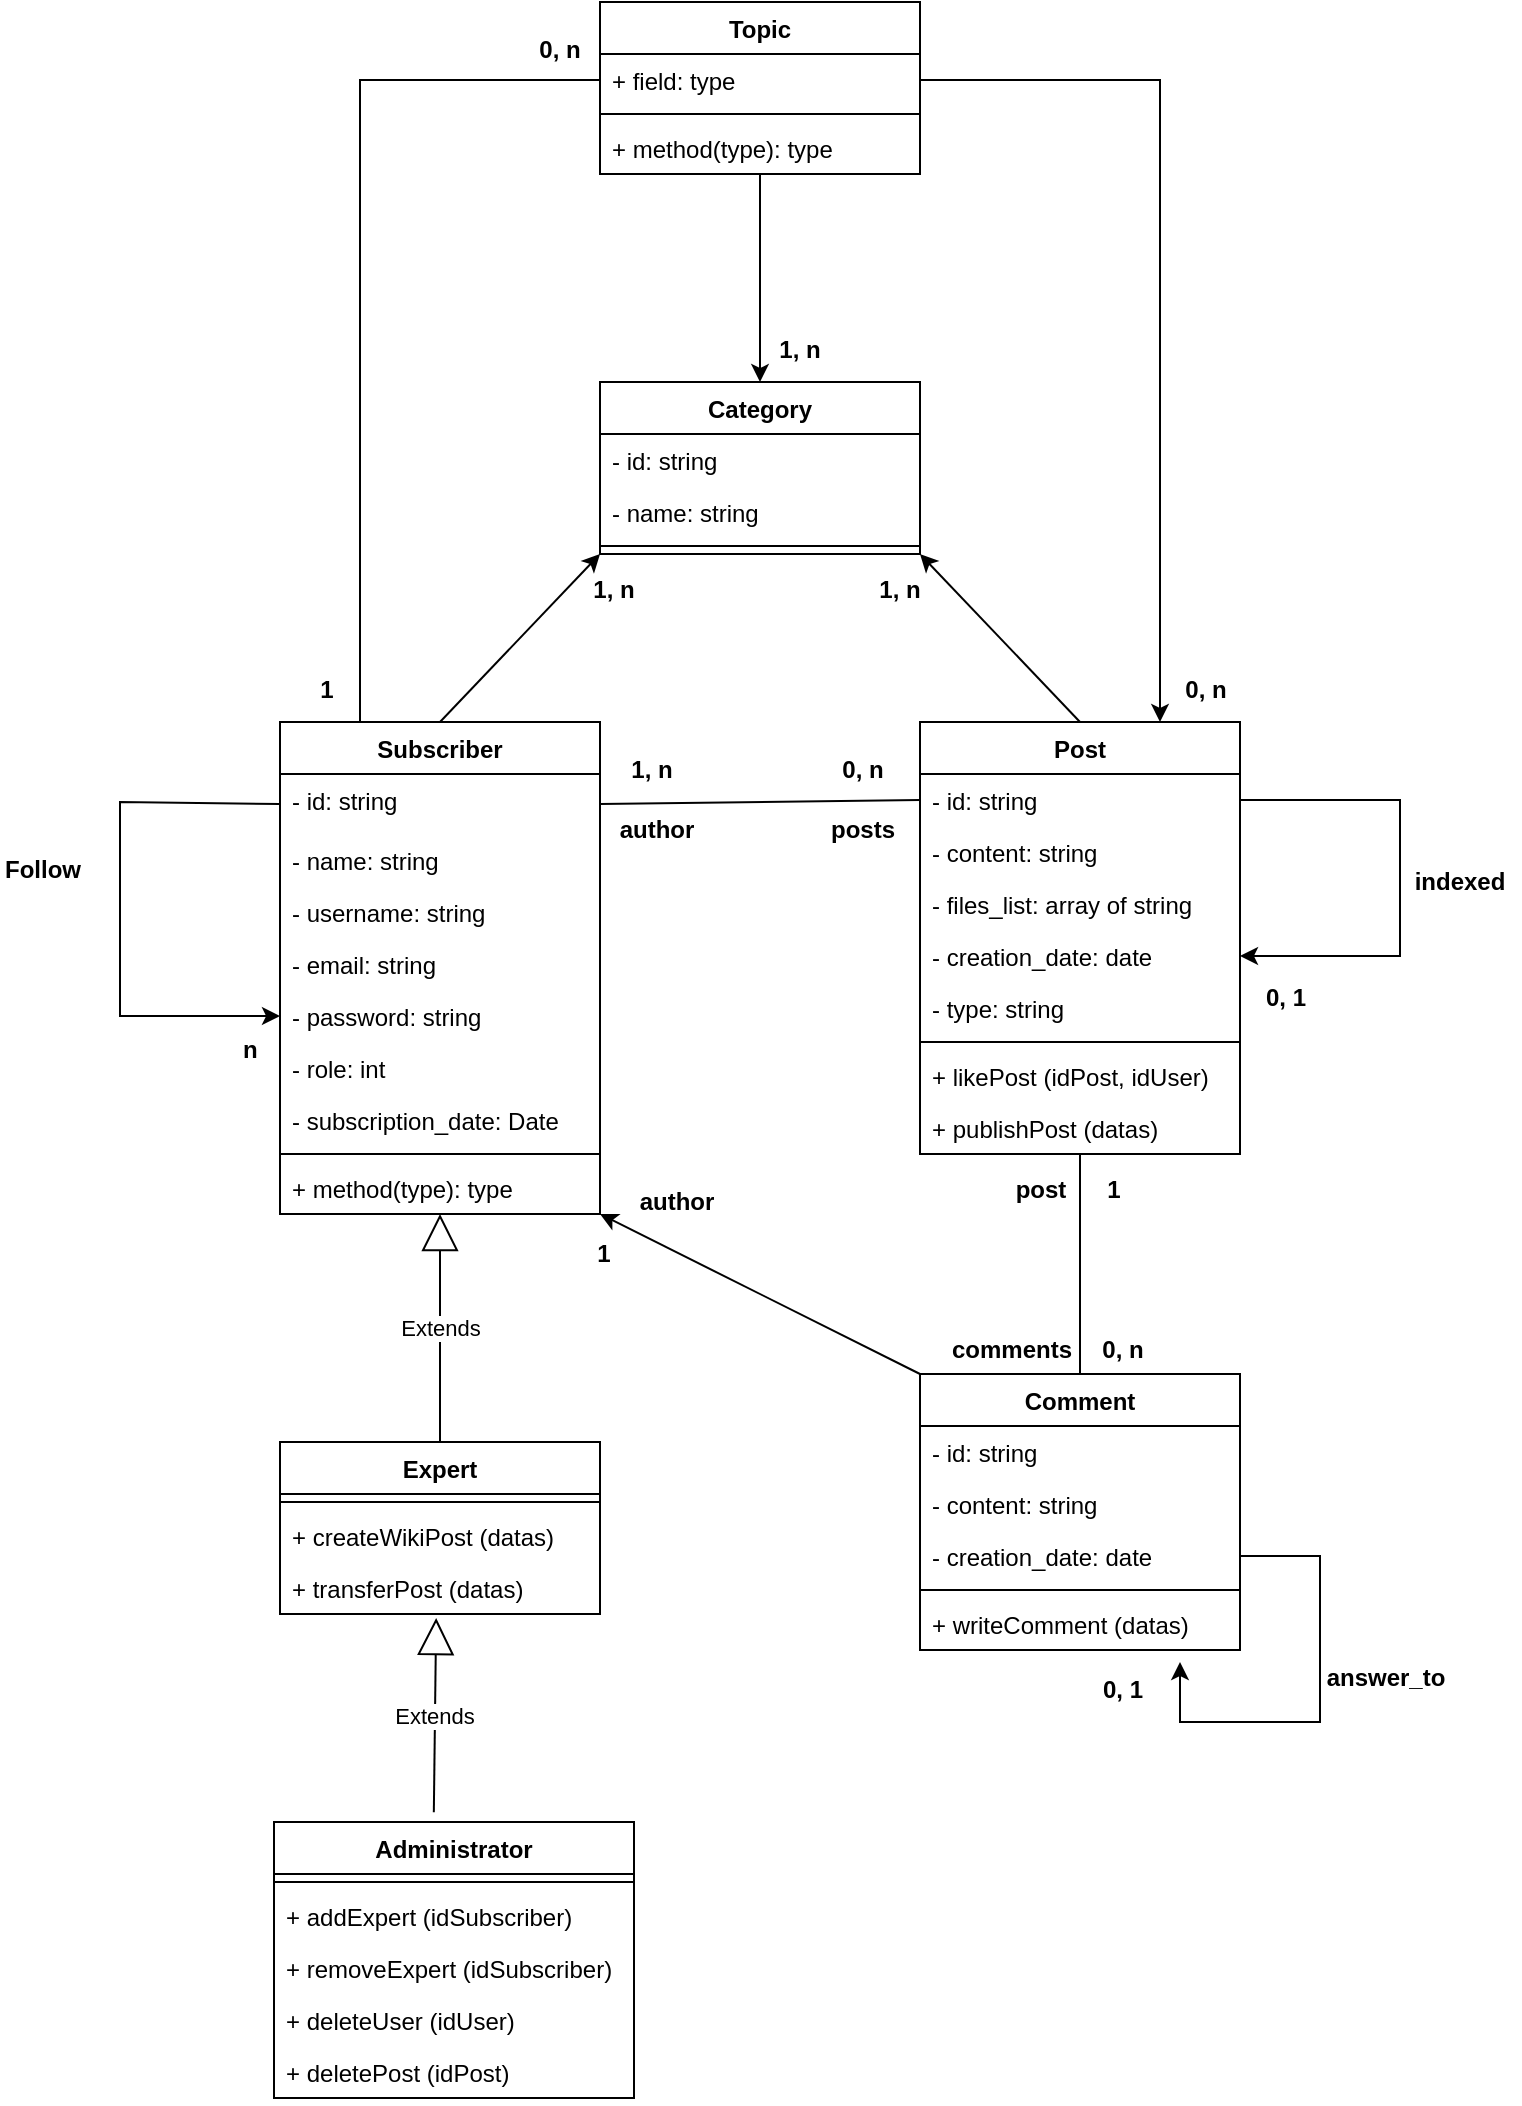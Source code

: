 <mxfile version="17.4.5" type="github"><diagram id="C5RBs43oDa-KdzZeNtuy" name="Page-1"><mxGraphModel dx="4249" dy="1606" grid="1" gridSize="10" guides="1" tooltips="1" connect="1" arrows="1" fold="1" page="1" pageScale="1" pageWidth="827" pageHeight="1169" math="0" shadow="0"><root><mxCell id="WIyWlLk6GJQsqaUBKTNV-0"/><mxCell id="WIyWlLk6GJQsqaUBKTNV-1" parent="WIyWlLk6GJQsqaUBKTNV-0"/><mxCell id="esrCJku5e0melKZvaph0-51" style="edgeStyle=none;shape=connector;rounded=0;orthogonalLoop=1;jettySize=auto;html=1;exitX=1;exitY=1;exitDx=0;exitDy=0;entryX=0;entryY=0;entryDx=0;entryDy=0;shadow=0;labelBackgroundColor=default;fontFamily=Helvetica;fontSize=11;fontColor=default;endArrow=none;endFill=0;startArrow=classic;startFill=1;" edge="1" parent="WIyWlLk6GJQsqaUBKTNV-1" source="esrCJku5e0melKZvaph0-1" target="esrCJku5e0melKZvaph0-22"><mxGeometry relative="1" as="geometry"/></mxCell><mxCell id="esrCJku5e0melKZvaph0-72" style="edgeStyle=none;shape=connector;rounded=0;orthogonalLoop=1;jettySize=auto;html=1;exitX=0.5;exitY=0;exitDx=0;exitDy=0;entryX=0;entryY=1;entryDx=0;entryDy=0;shadow=0;labelBackgroundColor=default;fontFamily=Helvetica;fontSize=12;fontColor=default;startArrow=none;startFill=0;endArrow=classic;endFill=1;" edge="1" parent="WIyWlLk6GJQsqaUBKTNV-1" source="esrCJku5e0melKZvaph0-1" target="esrCJku5e0melKZvaph0-26"><mxGeometry relative="1" as="geometry"/></mxCell><mxCell id="esrCJku5e0melKZvaph0-78" style="edgeStyle=none;shape=connector;rounded=0;orthogonalLoop=1;jettySize=auto;html=1;exitX=0.25;exitY=0;exitDx=0;exitDy=0;entryX=0;entryY=0.5;entryDx=0;entryDy=0;shadow=0;labelBackgroundColor=default;fontFamily=Helvetica;fontSize=12;fontColor=default;startArrow=none;startFill=0;endArrow=none;endFill=0;" edge="1" parent="WIyWlLk6GJQsqaUBKTNV-1" source="esrCJku5e0melKZvaph0-1" target="esrCJku5e0melKZvaph0-31"><mxGeometry relative="1" as="geometry"><Array as="points"><mxPoint x="-2800" y="-881"/></Array></mxGeometry></mxCell><object label="Subscriber" name="" id="esrCJku5e0melKZvaph0-1"><mxCell style="swimlane;fontStyle=1;align=center;verticalAlign=top;childLayout=stackLayout;horizontal=1;startSize=26;horizontalStack=0;resizeParent=1;resizeParentMax=0;resizeLast=0;collapsible=1;marginBottom=0;" vertex="1" parent="WIyWlLk6GJQsqaUBKTNV-1"><mxGeometry x="-2840" y="-560" width="160" height="246" as="geometry"/></mxCell></object><mxCell id="esrCJku5e0melKZvaph0-85" style="edgeStyle=none;shape=connector;rounded=0;orthogonalLoop=1;jettySize=auto;html=1;exitX=0;exitY=0.5;exitDx=0;exitDy=0;entryX=0;entryY=0.5;entryDx=0;entryDy=0;shadow=0;labelBackgroundColor=default;fontFamily=Helvetica;fontSize=12;fontColor=default;startArrow=none;startFill=0;endArrow=classic;endFill=1;" edge="1" parent="esrCJku5e0melKZvaph0-1" source="esrCJku5e0melKZvaph0-2" target="esrCJku5e0melKZvaph0-59"><mxGeometry relative="1" as="geometry"><Array as="points"><mxPoint x="-80" y="40"/><mxPoint x="-80" y="147"/></Array></mxGeometry></mxCell><mxCell id="esrCJku5e0melKZvaph0-2" value="- id: string&#xA;" style="text;strokeColor=none;fillColor=none;align=left;verticalAlign=top;spacingLeft=4;spacingRight=4;overflow=hidden;rotatable=0;points=[[0,0.5],[1,0.5]];portConstraint=eastwest;" vertex="1" parent="esrCJku5e0melKZvaph0-1"><mxGeometry y="26" width="160" height="30" as="geometry"/></mxCell><mxCell id="esrCJku5e0melKZvaph0-55" value="- name: string" style="text;strokeColor=none;fillColor=none;align=left;verticalAlign=top;spacingLeft=4;spacingRight=4;overflow=hidden;rotatable=0;points=[[0,0.5],[1,0.5]];portConstraint=eastwest;fontFamily=Helvetica;fontSize=12;fontColor=default;" vertex="1" parent="esrCJku5e0melKZvaph0-1"><mxGeometry y="56" width="160" height="26" as="geometry"/></mxCell><mxCell id="esrCJku5e0melKZvaph0-56" value="- username: string" style="text;strokeColor=none;fillColor=none;align=left;verticalAlign=top;spacingLeft=4;spacingRight=4;overflow=hidden;rotatable=0;points=[[0,0.5],[1,0.5]];portConstraint=eastwest;fontFamily=Helvetica;fontSize=12;fontColor=default;" vertex="1" parent="esrCJku5e0melKZvaph0-1"><mxGeometry y="82" width="160" height="26" as="geometry"/></mxCell><mxCell id="esrCJku5e0melKZvaph0-57" value="- email: string" style="text;strokeColor=none;fillColor=none;align=left;verticalAlign=top;spacingLeft=4;spacingRight=4;overflow=hidden;rotatable=0;points=[[0,0.5],[1,0.5]];portConstraint=eastwest;fontFamily=Helvetica;fontSize=12;fontColor=default;" vertex="1" parent="esrCJku5e0melKZvaph0-1"><mxGeometry y="108" width="160" height="26" as="geometry"/></mxCell><mxCell id="esrCJku5e0melKZvaph0-59" value="- password: string" style="text;strokeColor=none;fillColor=none;align=left;verticalAlign=top;spacingLeft=4;spacingRight=4;overflow=hidden;rotatable=0;points=[[0,0.5],[1,0.5]];portConstraint=eastwest;fontFamily=Helvetica;fontSize=12;fontColor=default;" vertex="1" parent="esrCJku5e0melKZvaph0-1"><mxGeometry y="134" width="160" height="26" as="geometry"/></mxCell><mxCell id="esrCJku5e0melKZvaph0-60" value="- role: int" style="text;strokeColor=none;fillColor=none;align=left;verticalAlign=top;spacingLeft=4;spacingRight=4;overflow=hidden;rotatable=0;points=[[0,0.5],[1,0.5]];portConstraint=eastwest;fontFamily=Helvetica;fontSize=12;fontColor=default;" vertex="1" parent="esrCJku5e0melKZvaph0-1"><mxGeometry y="160" width="160" height="26" as="geometry"/></mxCell><mxCell id="esrCJku5e0melKZvaph0-58" value="- subscription_date: Date" style="text;strokeColor=none;fillColor=none;align=left;verticalAlign=top;spacingLeft=4;spacingRight=4;overflow=hidden;rotatable=0;points=[[0,0.5],[1,0.5]];portConstraint=eastwest;fontFamily=Helvetica;fontSize=12;fontColor=default;" vertex="1" parent="esrCJku5e0melKZvaph0-1"><mxGeometry y="186" width="160" height="26" as="geometry"/></mxCell><mxCell id="esrCJku5e0melKZvaph0-3" value="" style="line;strokeWidth=1;fillColor=none;align=left;verticalAlign=middle;spacingTop=-1;spacingLeft=3;spacingRight=3;rotatable=0;labelPosition=right;points=[];portConstraint=eastwest;" vertex="1" parent="esrCJku5e0melKZvaph0-1"><mxGeometry y="212" width="160" height="8" as="geometry"/></mxCell><mxCell id="esrCJku5e0melKZvaph0-4" value="+ method(type): type" style="text;strokeColor=none;fillColor=none;align=left;verticalAlign=top;spacingLeft=4;spacingRight=4;overflow=hidden;rotatable=0;points=[[0,0.5],[1,0.5]];portConstraint=eastwest;" vertex="1" parent="esrCJku5e0melKZvaph0-1"><mxGeometry y="220" width="160" height="26" as="geometry"/></mxCell><mxCell id="esrCJku5e0melKZvaph0-5" value="Expert" style="swimlane;fontStyle=1;align=center;verticalAlign=top;childLayout=stackLayout;horizontal=1;startSize=26;horizontalStack=0;resizeParent=1;resizeParentMax=0;resizeLast=0;collapsible=1;marginBottom=0;" vertex="1" parent="WIyWlLk6GJQsqaUBKTNV-1"><mxGeometry x="-2840" y="-200" width="160" height="86" as="geometry"/></mxCell><mxCell id="esrCJku5e0melKZvaph0-7" value="" style="line;strokeWidth=1;fillColor=none;align=left;verticalAlign=middle;spacingTop=-1;spacingLeft=3;spacingRight=3;rotatable=0;labelPosition=right;points=[];portConstraint=eastwest;" vertex="1" parent="esrCJku5e0melKZvaph0-5"><mxGeometry y="26" width="160" height="8" as="geometry"/></mxCell><mxCell id="esrCJku5e0melKZvaph0-8" value="+ createWikiPost (datas)" style="text;strokeColor=none;fillColor=none;align=left;verticalAlign=top;spacingLeft=4;spacingRight=4;overflow=hidden;rotatable=0;points=[[0,0.5],[1,0.5]];portConstraint=eastwest;" vertex="1" parent="esrCJku5e0melKZvaph0-5"><mxGeometry y="34" width="160" height="26" as="geometry"/></mxCell><mxCell id="esrCJku5e0melKZvaph0-63" value="+ transferPost (datas)" style="text;strokeColor=none;fillColor=none;align=left;verticalAlign=top;spacingLeft=4;spacingRight=4;overflow=hidden;rotatable=0;points=[[0,0.5],[1,0.5]];portConstraint=eastwest;" vertex="1" parent="esrCJku5e0melKZvaph0-5"><mxGeometry y="60" width="160" height="26" as="geometry"/></mxCell><mxCell id="esrCJku5e0melKZvaph0-9" value="Administrator" style="swimlane;fontStyle=1;align=center;verticalAlign=top;childLayout=stackLayout;horizontal=1;startSize=26;horizontalStack=0;resizeParent=1;resizeParentMax=0;resizeLast=0;collapsible=1;marginBottom=0;" vertex="1" parent="WIyWlLk6GJQsqaUBKTNV-1"><mxGeometry x="-2843" y="-10" width="180" height="138" as="geometry"/></mxCell><mxCell id="esrCJku5e0melKZvaph0-11" value="" style="line;strokeWidth=1;fillColor=none;align=left;verticalAlign=middle;spacingTop=-1;spacingLeft=3;spacingRight=3;rotatable=0;labelPosition=right;points=[];portConstraint=eastwest;" vertex="1" parent="esrCJku5e0melKZvaph0-9"><mxGeometry y="26" width="180" height="8" as="geometry"/></mxCell><mxCell id="esrCJku5e0melKZvaph0-12" value="+ addExpert (idSubscriber)" style="text;strokeColor=none;fillColor=none;align=left;verticalAlign=top;spacingLeft=4;spacingRight=4;overflow=hidden;rotatable=0;points=[[0,0.5],[1,0.5]];portConstraint=eastwest;" vertex="1" parent="esrCJku5e0melKZvaph0-9"><mxGeometry y="34" width="180" height="26" as="geometry"/></mxCell><mxCell id="esrCJku5e0melKZvaph0-10" value="+ removeExpert (idSubscriber)" style="text;strokeColor=none;fillColor=none;align=left;verticalAlign=top;spacingLeft=4;spacingRight=4;overflow=hidden;rotatable=0;points=[[0,0.5],[1,0.5]];portConstraint=eastwest;" vertex="1" parent="esrCJku5e0melKZvaph0-9"><mxGeometry y="60" width="180" height="26" as="geometry"/></mxCell><mxCell id="esrCJku5e0melKZvaph0-64" value="+ deleteUser (idUser)" style="text;strokeColor=none;fillColor=none;align=left;verticalAlign=top;spacingLeft=4;spacingRight=4;overflow=hidden;rotatable=0;points=[[0,0.5],[1,0.5]];portConstraint=eastwest;" vertex="1" parent="esrCJku5e0melKZvaph0-9"><mxGeometry y="86" width="180" height="26" as="geometry"/></mxCell><mxCell id="esrCJku5e0melKZvaph0-65" value="+ deletePost (idPost)" style="text;strokeColor=none;fillColor=none;align=left;verticalAlign=top;spacingLeft=4;spacingRight=4;overflow=hidden;rotatable=0;points=[[0,0.5],[1,0.5]];portConstraint=eastwest;" vertex="1" parent="esrCJku5e0melKZvaph0-9"><mxGeometry y="112" width="180" height="26" as="geometry"/></mxCell><mxCell id="esrCJku5e0melKZvaph0-13" value="Extends" style="endArrow=block;endSize=16;endFill=0;html=1;rounded=0;" edge="1" parent="WIyWlLk6GJQsqaUBKTNV-1" source="esrCJku5e0melKZvaph0-5" target="esrCJku5e0melKZvaph0-4"><mxGeometry width="160" relative="1" as="geometry"><mxPoint x="-2910" y="-430" as="sourcePoint"/><mxPoint x="-2750" y="-430" as="targetPoint"/></mxGeometry></mxCell><mxCell id="esrCJku5e0melKZvaph0-17" value="Extends" style="endArrow=block;endSize=16;endFill=0;html=1;rounded=0;exitX=0.444;exitY=-0.035;exitDx=0;exitDy=0;exitPerimeter=0;entryX=0.488;entryY=1.077;entryDx=0;entryDy=0;entryPerimeter=0;" edge="1" parent="WIyWlLk6GJQsqaUBKTNV-1" source="esrCJku5e0melKZvaph0-9" target="esrCJku5e0melKZvaph0-63"><mxGeometry width="160" relative="1" as="geometry"><mxPoint x="-2760" y="-60" as="sourcePoint"/><mxPoint x="-2759" y="-100" as="targetPoint"/></mxGeometry></mxCell><mxCell id="esrCJku5e0melKZvaph0-74" style="edgeStyle=none;shape=connector;rounded=0;orthogonalLoop=1;jettySize=auto;html=1;exitX=0.5;exitY=0;exitDx=0;exitDy=0;entryX=1;entryY=1;entryDx=0;entryDy=0;shadow=0;labelBackgroundColor=default;fontFamily=Helvetica;fontSize=12;fontColor=default;startArrow=none;startFill=0;endArrow=classic;endFill=1;" edge="1" parent="WIyWlLk6GJQsqaUBKTNV-1" source="esrCJku5e0melKZvaph0-18" target="esrCJku5e0melKZvaph0-26"><mxGeometry relative="1" as="geometry"/></mxCell><mxCell id="esrCJku5e0melKZvaph0-18" value="Post" style="swimlane;fontStyle=1;align=center;verticalAlign=top;childLayout=stackLayout;horizontal=1;startSize=26;horizontalStack=0;resizeParent=1;resizeParentMax=0;resizeLast=0;collapsible=1;marginBottom=0;" vertex="1" parent="WIyWlLk6GJQsqaUBKTNV-1"><mxGeometry x="-2520" y="-560" width="160" height="216" as="geometry"/></mxCell><mxCell id="esrCJku5e0melKZvaph0-19" value="- id: string" style="text;strokeColor=none;fillColor=none;align=left;verticalAlign=top;spacingLeft=4;spacingRight=4;overflow=hidden;rotatable=0;points=[[0,0.5],[1,0.5]];portConstraint=eastwest;" vertex="1" parent="esrCJku5e0melKZvaph0-18"><mxGeometry y="26" width="160" height="26" as="geometry"/></mxCell><mxCell id="esrCJku5e0melKZvaph0-66" value="- content: string" style="text;strokeColor=none;fillColor=none;align=left;verticalAlign=top;spacingLeft=4;spacingRight=4;overflow=hidden;rotatable=0;points=[[0,0.5],[1,0.5]];portConstraint=eastwest;" vertex="1" parent="esrCJku5e0melKZvaph0-18"><mxGeometry y="52" width="160" height="26" as="geometry"/></mxCell><mxCell id="esrCJku5e0melKZvaph0-68" value="- files_list: array of string" style="text;strokeColor=none;fillColor=none;align=left;verticalAlign=top;spacingLeft=4;spacingRight=4;overflow=hidden;rotatable=0;points=[[0,0.5],[1,0.5]];portConstraint=eastwest;" vertex="1" parent="esrCJku5e0melKZvaph0-18"><mxGeometry y="78" width="160" height="26" as="geometry"/></mxCell><mxCell id="esrCJku5e0melKZvaph0-67" value="- creation_date: date" style="text;strokeColor=none;fillColor=none;align=left;verticalAlign=top;spacingLeft=4;spacingRight=4;overflow=hidden;rotatable=0;points=[[0,0.5],[1,0.5]];portConstraint=eastwest;" vertex="1" parent="esrCJku5e0melKZvaph0-18"><mxGeometry y="104" width="160" height="26" as="geometry"/></mxCell><mxCell id="esrCJku5e0melKZvaph0-95" value="- type: string" style="text;strokeColor=none;fillColor=none;align=left;verticalAlign=top;spacingLeft=4;spacingRight=4;overflow=hidden;rotatable=0;points=[[0,0.5],[1,0.5]];portConstraint=eastwest;" vertex="1" parent="esrCJku5e0melKZvaph0-18"><mxGeometry y="130" width="160" height="26" as="geometry"/></mxCell><mxCell id="esrCJku5e0melKZvaph0-20" value="" style="line;strokeWidth=1;fillColor=none;align=left;verticalAlign=middle;spacingTop=-1;spacingLeft=3;spacingRight=3;rotatable=0;labelPosition=right;points=[];portConstraint=eastwest;" vertex="1" parent="esrCJku5e0melKZvaph0-18"><mxGeometry y="156" width="160" height="8" as="geometry"/></mxCell><mxCell id="esrCJku5e0melKZvaph0-21" value="+ likePost (idPost, idUser)" style="text;strokeColor=none;fillColor=none;align=left;verticalAlign=top;spacingLeft=4;spacingRight=4;overflow=hidden;rotatable=0;points=[[0,0.5],[1,0.5]];portConstraint=eastwest;" vertex="1" parent="esrCJku5e0melKZvaph0-18"><mxGeometry y="164" width="160" height="26" as="geometry"/></mxCell><mxCell id="esrCJku5e0melKZvaph0-70" value="+ publishPost (datas)" style="text;strokeColor=none;fillColor=none;align=left;verticalAlign=top;spacingLeft=4;spacingRight=4;overflow=hidden;rotatable=0;points=[[0,0.5],[1,0.5]];portConstraint=eastwest;" vertex="1" parent="esrCJku5e0melKZvaph0-18"><mxGeometry y="190" width="160" height="26" as="geometry"/></mxCell><mxCell id="esrCJku5e0melKZvaph0-89" style="edgeStyle=none;shape=connector;rounded=0;orthogonalLoop=1;jettySize=auto;html=1;exitX=1;exitY=0.5;exitDx=0;exitDy=0;shadow=0;labelBackgroundColor=default;fontFamily=Helvetica;fontSize=12;fontColor=default;startArrow=none;startFill=0;endArrow=classic;endFill=1;entryX=1;entryY=0.5;entryDx=0;entryDy=0;" edge="1" parent="esrCJku5e0melKZvaph0-18" source="esrCJku5e0melKZvaph0-19" target="esrCJku5e0melKZvaph0-67"><mxGeometry relative="1" as="geometry"><mxPoint x="240" y="120" as="targetPoint"/><Array as="points"><mxPoint x="240" y="39"/><mxPoint x="240" y="117"/></Array></mxGeometry></mxCell><mxCell id="esrCJku5e0melKZvaph0-43" style="edgeStyle=none;shape=connector;rounded=0;orthogonalLoop=1;jettySize=auto;html=1;exitX=0.5;exitY=0;exitDx=0;exitDy=0;entryX=0.5;entryY=1;entryDx=0;entryDy=0;shadow=0;labelBackgroundColor=default;fontFamily=Helvetica;fontSize=11;fontColor=default;endArrow=none;endFill=0;" edge="1" parent="WIyWlLk6GJQsqaUBKTNV-1" source="esrCJku5e0melKZvaph0-22" target="esrCJku5e0melKZvaph0-18"><mxGeometry relative="1" as="geometry"/></mxCell><mxCell id="esrCJku5e0melKZvaph0-22" value="Comment" style="swimlane;fontStyle=1;align=center;verticalAlign=top;childLayout=stackLayout;horizontal=1;startSize=26;horizontalStack=0;resizeParent=1;resizeParentMax=0;resizeLast=0;collapsible=1;marginBottom=0;" vertex="1" parent="WIyWlLk6GJQsqaUBKTNV-1"><mxGeometry x="-2520" y="-234" width="160" height="138" as="geometry"/></mxCell><mxCell id="esrCJku5e0melKZvaph0-23" value="- id: string" style="text;strokeColor=none;fillColor=none;align=left;verticalAlign=top;spacingLeft=4;spacingRight=4;overflow=hidden;rotatable=0;points=[[0,0.5],[1,0.5]];portConstraint=eastwest;" vertex="1" parent="esrCJku5e0melKZvaph0-22"><mxGeometry y="26" width="160" height="26" as="geometry"/></mxCell><mxCell id="esrCJku5e0melKZvaph0-61" value="- content: string" style="text;strokeColor=none;fillColor=none;align=left;verticalAlign=top;spacingLeft=4;spacingRight=4;overflow=hidden;rotatable=0;points=[[0,0.5],[1,0.5]];portConstraint=eastwest;" vertex="1" parent="esrCJku5e0melKZvaph0-22"><mxGeometry y="52" width="160" height="26" as="geometry"/></mxCell><mxCell id="esrCJku5e0melKZvaph0-62" value="- creation_date: date" style="text;strokeColor=none;fillColor=none;align=left;verticalAlign=top;spacingLeft=4;spacingRight=4;overflow=hidden;rotatable=0;points=[[0,0.5],[1,0.5]];portConstraint=eastwest;" vertex="1" parent="esrCJku5e0melKZvaph0-22"><mxGeometry y="78" width="160" height="26" as="geometry"/></mxCell><mxCell id="esrCJku5e0melKZvaph0-24" value="" style="line;strokeWidth=1;fillColor=none;align=left;verticalAlign=middle;spacingTop=-1;spacingLeft=3;spacingRight=3;rotatable=0;labelPosition=right;points=[];portConstraint=eastwest;" vertex="1" parent="esrCJku5e0melKZvaph0-22"><mxGeometry y="104" width="160" height="8" as="geometry"/></mxCell><mxCell id="esrCJku5e0melKZvaph0-25" value="+ writeComment (datas)" style="text;strokeColor=none;fillColor=none;align=left;verticalAlign=top;spacingLeft=4;spacingRight=4;overflow=hidden;rotatable=0;points=[[0,0.5],[1,0.5]];portConstraint=eastwest;" vertex="1" parent="esrCJku5e0melKZvaph0-22"><mxGeometry y="112" width="160" height="26" as="geometry"/></mxCell><mxCell id="esrCJku5e0melKZvaph0-26" value="Category" style="swimlane;fontStyle=1;align=center;verticalAlign=top;childLayout=stackLayout;horizontal=1;startSize=26;horizontalStack=0;resizeParent=1;resizeParentMax=0;resizeLast=0;collapsible=1;marginBottom=0;" vertex="1" parent="WIyWlLk6GJQsqaUBKTNV-1"><mxGeometry x="-2680" y="-730" width="160" height="86" as="geometry"/></mxCell><mxCell id="esrCJku5e0melKZvaph0-27" value="- id: string" style="text;strokeColor=none;fillColor=none;align=left;verticalAlign=top;spacingLeft=4;spacingRight=4;overflow=hidden;rotatable=0;points=[[0,0.5],[1,0.5]];portConstraint=eastwest;" vertex="1" parent="esrCJku5e0melKZvaph0-26"><mxGeometry y="26" width="160" height="26" as="geometry"/></mxCell><mxCell id="esrCJku5e0melKZvaph0-71" value="- name: string" style="text;strokeColor=none;fillColor=none;align=left;verticalAlign=top;spacingLeft=4;spacingRight=4;overflow=hidden;rotatable=0;points=[[0,0.5],[1,0.5]];portConstraint=eastwest;" vertex="1" parent="esrCJku5e0melKZvaph0-26"><mxGeometry y="52" width="160" height="26" as="geometry"/></mxCell><mxCell id="esrCJku5e0melKZvaph0-28" value="" style="line;strokeWidth=1;fillColor=none;align=left;verticalAlign=middle;spacingTop=-1;spacingLeft=3;spacingRight=3;rotatable=0;labelPosition=right;points=[];portConstraint=eastwest;" vertex="1" parent="esrCJku5e0melKZvaph0-26"><mxGeometry y="78" width="160" height="8" as="geometry"/></mxCell><mxCell id="esrCJku5e0melKZvaph0-76" style="edgeStyle=none;shape=connector;rounded=0;orthogonalLoop=1;jettySize=auto;html=1;exitX=0.5;exitY=1;exitDx=0;exitDy=0;entryX=0.5;entryY=0;entryDx=0;entryDy=0;shadow=0;labelBackgroundColor=default;fontFamily=Helvetica;fontSize=12;fontColor=default;startArrow=none;startFill=0;endArrow=classic;endFill=1;" edge="1" parent="WIyWlLk6GJQsqaUBKTNV-1" source="esrCJku5e0melKZvaph0-30" target="esrCJku5e0melKZvaph0-26"><mxGeometry relative="1" as="geometry"/></mxCell><mxCell id="esrCJku5e0melKZvaph0-30" value="Topic" style="swimlane;fontStyle=1;align=center;verticalAlign=top;childLayout=stackLayout;horizontal=1;startSize=26;horizontalStack=0;resizeParent=1;resizeParentMax=0;resizeLast=0;collapsible=1;marginBottom=0;" vertex="1" parent="WIyWlLk6GJQsqaUBKTNV-1"><mxGeometry x="-2680" y="-920" width="160" height="86" as="geometry"/></mxCell><mxCell id="esrCJku5e0melKZvaph0-31" value="+ field: type" style="text;strokeColor=none;fillColor=none;align=left;verticalAlign=top;spacingLeft=4;spacingRight=4;overflow=hidden;rotatable=0;points=[[0,0.5],[1,0.5]];portConstraint=eastwest;" vertex="1" parent="esrCJku5e0melKZvaph0-30"><mxGeometry y="26" width="160" height="26" as="geometry"/></mxCell><mxCell id="esrCJku5e0melKZvaph0-32" value="" style="line;strokeWidth=1;fillColor=none;align=left;verticalAlign=middle;spacingTop=-1;spacingLeft=3;spacingRight=3;rotatable=0;labelPosition=right;points=[];portConstraint=eastwest;" vertex="1" parent="esrCJku5e0melKZvaph0-30"><mxGeometry y="52" width="160" height="8" as="geometry"/></mxCell><mxCell id="esrCJku5e0melKZvaph0-33" value="+ method(type): type" style="text;strokeColor=none;fillColor=none;align=left;verticalAlign=top;spacingLeft=4;spacingRight=4;overflow=hidden;rotatable=0;points=[[0,0.5],[1,0.5]];portConstraint=eastwest;" vertex="1" parent="esrCJku5e0melKZvaph0-30"><mxGeometry y="60" width="160" height="26" as="geometry"/></mxCell><mxCell id="esrCJku5e0melKZvaph0-40" value="" style="endArrow=none;html=1;rounded=0;entryX=0;entryY=0.5;entryDx=0;entryDy=0;exitX=1;exitY=0.5;exitDx=0;exitDy=0;" edge="1" parent="WIyWlLk6GJQsqaUBKTNV-1" source="esrCJku5e0melKZvaph0-2" target="esrCJku5e0melKZvaph0-19"><mxGeometry width="50" height="50" relative="1" as="geometry"><mxPoint x="-2660" y="-460" as="sourcePoint"/><mxPoint x="-2610" y="-510" as="targetPoint"/></mxGeometry></mxCell><mxCell id="esrCJku5e0melKZvaph0-41" value="author" style="text;align=center;fontStyle=1;verticalAlign=middle;spacingLeft=3;spacingRight=3;strokeColor=none;rotatable=0;points=[[0,0.5],[1,0.5]];portConstraint=eastwest;" vertex="1" parent="WIyWlLk6GJQsqaUBKTNV-1"><mxGeometry x="-2673" y="-520" width="43" height="26" as="geometry"/></mxCell><mxCell id="esrCJku5e0melKZvaph0-44" value="posts" style="text;align=center;fontStyle=1;verticalAlign=middle;spacingLeft=3;spacingRight=3;strokeColor=none;rotatable=0;points=[[0,0.5],[1,0.5]];portConstraint=eastwest;" vertex="1" parent="WIyWlLk6GJQsqaUBKTNV-1"><mxGeometry x="-2570" y="-520" width="43" height="26" as="geometry"/></mxCell><mxCell id="esrCJku5e0melKZvaph0-45" value="1, n" style="text;align=center;fontStyle=1;verticalAlign=middle;spacingLeft=3;spacingRight=3;strokeColor=none;rotatable=0;points=[[0,0.5],[1,0.5]];portConstraint=eastwest;" vertex="1" parent="WIyWlLk6GJQsqaUBKTNV-1"><mxGeometry x="-2674" y="-550" width="40" height="26" as="geometry"/></mxCell><mxCell id="esrCJku5e0melKZvaph0-46" value="0, n" style="text;align=center;fontStyle=1;verticalAlign=middle;spacingLeft=3;spacingRight=3;strokeColor=none;rotatable=0;points=[[0,0.5],[1,0.5]];portConstraint=eastwest;" vertex="1" parent="WIyWlLk6GJQsqaUBKTNV-1"><mxGeometry x="-2570" y="-550" width="43" height="26" as="geometry"/></mxCell><mxCell id="esrCJku5e0melKZvaph0-47" value="0, n" style="text;align=center;fontStyle=1;verticalAlign=middle;spacingLeft=3;spacingRight=3;strokeColor=none;rotatable=0;points=[[0,0.5],[1,0.5]];portConstraint=eastwest;" vertex="1" parent="WIyWlLk6GJQsqaUBKTNV-1"><mxGeometry x="-2440" y="-260" width="43" height="26" as="geometry"/></mxCell><mxCell id="esrCJku5e0melKZvaph0-48" value="1" style="text;align=center;fontStyle=1;verticalAlign=middle;spacingLeft=3;spacingRight=3;strokeColor=none;rotatable=0;points=[[0,0.5],[1,0.5]];portConstraint=eastwest;" vertex="1" parent="WIyWlLk6GJQsqaUBKTNV-1"><mxGeometry x="-2438" y="-340" width="30" height="26" as="geometry"/></mxCell><mxCell id="esrCJku5e0melKZvaph0-49" value="post" style="text;align=center;fontStyle=1;verticalAlign=middle;spacingLeft=3;spacingRight=3;strokeColor=none;rotatable=0;points=[[0,0.5],[1,0.5]];portConstraint=eastwest;" vertex="1" parent="WIyWlLk6GJQsqaUBKTNV-1"><mxGeometry x="-2481" y="-340" width="43" height="26" as="geometry"/></mxCell><mxCell id="esrCJku5e0melKZvaph0-50" value="comments" style="text;align=center;fontStyle=1;verticalAlign=middle;spacingLeft=3;spacingRight=3;strokeColor=none;rotatable=0;points=[[0,0.5],[1,0.5]];portConstraint=eastwest;" vertex="1" parent="WIyWlLk6GJQsqaUBKTNV-1"><mxGeometry x="-2504" y="-260" width="60" height="26" as="geometry"/></mxCell><mxCell id="esrCJku5e0melKZvaph0-53" value="1" style="text;align=center;fontStyle=1;verticalAlign=middle;spacingLeft=3;spacingRight=3;strokeColor=none;rotatable=0;points=[[0,0.5],[1,0.5]];portConstraint=eastwest;" vertex="1" parent="WIyWlLk6GJQsqaUBKTNV-1"><mxGeometry x="-2693" y="-308" width="30" height="26" as="geometry"/></mxCell><mxCell id="esrCJku5e0melKZvaph0-54" value="author" style="text;align=center;fontStyle=1;verticalAlign=middle;spacingLeft=3;spacingRight=3;strokeColor=none;rotatable=0;points=[[0,0.5],[1,0.5]];portConstraint=eastwest;" vertex="1" parent="WIyWlLk6GJQsqaUBKTNV-1"><mxGeometry x="-2663" y="-334" width="43" height="26" as="geometry"/></mxCell><mxCell id="esrCJku5e0melKZvaph0-73" value="1, n" style="text;align=center;fontStyle=1;verticalAlign=middle;spacingLeft=3;spacingRight=3;strokeColor=none;rotatable=0;points=[[0,0.5],[1,0.5]];portConstraint=eastwest;" vertex="1" parent="WIyWlLk6GJQsqaUBKTNV-1"><mxGeometry x="-2693" y="-640" width="40" height="26" as="geometry"/></mxCell><mxCell id="esrCJku5e0melKZvaph0-75" value="1, n" style="text;align=center;fontStyle=1;verticalAlign=middle;spacingLeft=3;spacingRight=3;strokeColor=none;rotatable=0;points=[[0,0.5],[1,0.5]];portConstraint=eastwest;" vertex="1" parent="WIyWlLk6GJQsqaUBKTNV-1"><mxGeometry x="-2550" y="-640" width="40" height="26" as="geometry"/></mxCell><mxCell id="esrCJku5e0melKZvaph0-77" value="1, n" style="text;align=center;fontStyle=1;verticalAlign=middle;spacingLeft=3;spacingRight=3;strokeColor=none;rotatable=0;points=[[0,0.5],[1,0.5]];portConstraint=eastwest;" vertex="1" parent="WIyWlLk6GJQsqaUBKTNV-1"><mxGeometry x="-2600" y="-760" width="40" height="26" as="geometry"/></mxCell><mxCell id="esrCJku5e0melKZvaph0-79" value="0, n" style="text;align=center;fontStyle=1;verticalAlign=middle;spacingLeft=3;spacingRight=3;strokeColor=none;rotatable=0;points=[[0,0.5],[1,0.5]];portConstraint=eastwest;" vertex="1" parent="WIyWlLk6GJQsqaUBKTNV-1"><mxGeometry x="-2720" y="-910" width="40" height="26" as="geometry"/></mxCell><mxCell id="esrCJku5e0melKZvaph0-80" value="1" style="text;align=center;fontStyle=1;verticalAlign=middle;spacingLeft=3;spacingRight=3;strokeColor=none;rotatable=0;points=[[0,0.5],[1,0.5]];portConstraint=eastwest;" vertex="1" parent="WIyWlLk6GJQsqaUBKTNV-1"><mxGeometry x="-2830" y="-590" width="27" height="26" as="geometry"/></mxCell><mxCell id="esrCJku5e0melKZvaph0-81" style="edgeStyle=none;shape=connector;rounded=0;orthogonalLoop=1;jettySize=auto;html=1;exitX=1;exitY=0.5;exitDx=0;exitDy=0;entryX=0.75;entryY=0;entryDx=0;entryDy=0;shadow=0;labelBackgroundColor=default;fontFamily=Helvetica;fontSize=12;fontColor=default;startArrow=none;startFill=0;endArrow=classic;endFill=1;" edge="1" parent="WIyWlLk6GJQsqaUBKTNV-1" source="esrCJku5e0melKZvaph0-31" target="esrCJku5e0melKZvaph0-18"><mxGeometry relative="1" as="geometry"><Array as="points"><mxPoint x="-2400" y="-881"/></Array></mxGeometry></mxCell><mxCell id="esrCJku5e0melKZvaph0-83" value="0, n" style="text;align=center;fontStyle=1;verticalAlign=middle;spacingLeft=3;spacingRight=3;strokeColor=none;rotatable=0;points=[[0,0.5],[1,0.5]];portConstraint=eastwest;" vertex="1" parent="WIyWlLk6GJQsqaUBKTNV-1"><mxGeometry x="-2397" y="-590" width="40" height="26" as="geometry"/></mxCell><mxCell id="esrCJku5e0melKZvaph0-86" value="Follow" style="text;align=center;fontStyle=1;verticalAlign=middle;spacingLeft=3;spacingRight=3;strokeColor=none;rotatable=0;points=[[0,0.5],[1,0.5]];portConstraint=eastwest;" vertex="1" parent="WIyWlLk6GJQsqaUBKTNV-1"><mxGeometry x="-2980" y="-500" width="43" height="26" as="geometry"/></mxCell><mxCell id="esrCJku5e0melKZvaph0-87" value=" n" style="text;align=center;fontStyle=1;verticalAlign=middle;spacingLeft=3;spacingRight=3;strokeColor=none;rotatable=0;points=[[0,0.5],[1,0.5]];portConstraint=eastwest;" vertex="1" parent="WIyWlLk6GJQsqaUBKTNV-1"><mxGeometry x="-2870" y="-410" width="27" height="26" as="geometry"/></mxCell><mxCell id="esrCJku5e0melKZvaph0-90" value="indexed" style="text;align=center;fontStyle=1;verticalAlign=middle;spacingLeft=3;spacingRight=3;strokeColor=none;rotatable=0;points=[[0,0.5],[1,0.5]];portConstraint=eastwest;" vertex="1" parent="WIyWlLk6GJQsqaUBKTNV-1"><mxGeometry x="-2280" y="-494" width="60" height="26" as="geometry"/></mxCell><mxCell id="esrCJku5e0melKZvaph0-91" value="0, 1" style="text;align=center;fontStyle=1;verticalAlign=middle;spacingLeft=3;spacingRight=3;strokeColor=none;rotatable=0;points=[[0,0.5],[1,0.5]];portConstraint=eastwest;" vertex="1" parent="WIyWlLk6GJQsqaUBKTNV-1"><mxGeometry x="-2357" y="-436" width="40" height="26" as="geometry"/></mxCell><mxCell id="esrCJku5e0melKZvaph0-92" style="edgeStyle=none;shape=connector;rounded=0;orthogonalLoop=1;jettySize=auto;html=1;exitX=1;exitY=0.5;exitDx=0;exitDy=0;shadow=0;labelBackgroundColor=default;fontFamily=Helvetica;fontSize=12;fontColor=default;startArrow=none;startFill=0;endArrow=classic;endFill=1;" edge="1" parent="WIyWlLk6GJQsqaUBKTNV-1" source="esrCJku5e0melKZvaph0-62"><mxGeometry relative="1" as="geometry"><mxPoint x="-2390" y="-90" as="targetPoint"/><Array as="points"><mxPoint x="-2320" y="-143"/><mxPoint x="-2320" y="-60"/><mxPoint x="-2390" y="-60"/></Array></mxGeometry></mxCell><mxCell id="esrCJku5e0melKZvaph0-93" value="answer_to" style="text;align=center;fontStyle=1;verticalAlign=middle;spacingLeft=3;spacingRight=3;strokeColor=none;rotatable=0;points=[[0,0.5],[1,0.5]];portConstraint=eastwest;" vertex="1" parent="WIyWlLk6GJQsqaUBKTNV-1"><mxGeometry x="-2317" y="-96" width="60" height="26" as="geometry"/></mxCell><mxCell id="esrCJku5e0melKZvaph0-94" value="0, 1" style="text;align=center;fontStyle=1;verticalAlign=middle;spacingLeft=3;spacingRight=3;strokeColor=none;rotatable=0;points=[[0,0.5],[1,0.5]];portConstraint=eastwest;" vertex="1" parent="WIyWlLk6GJQsqaUBKTNV-1"><mxGeometry x="-2440" y="-90" width="43" height="26" as="geometry"/></mxCell></root></mxGraphModel></diagram></mxfile>